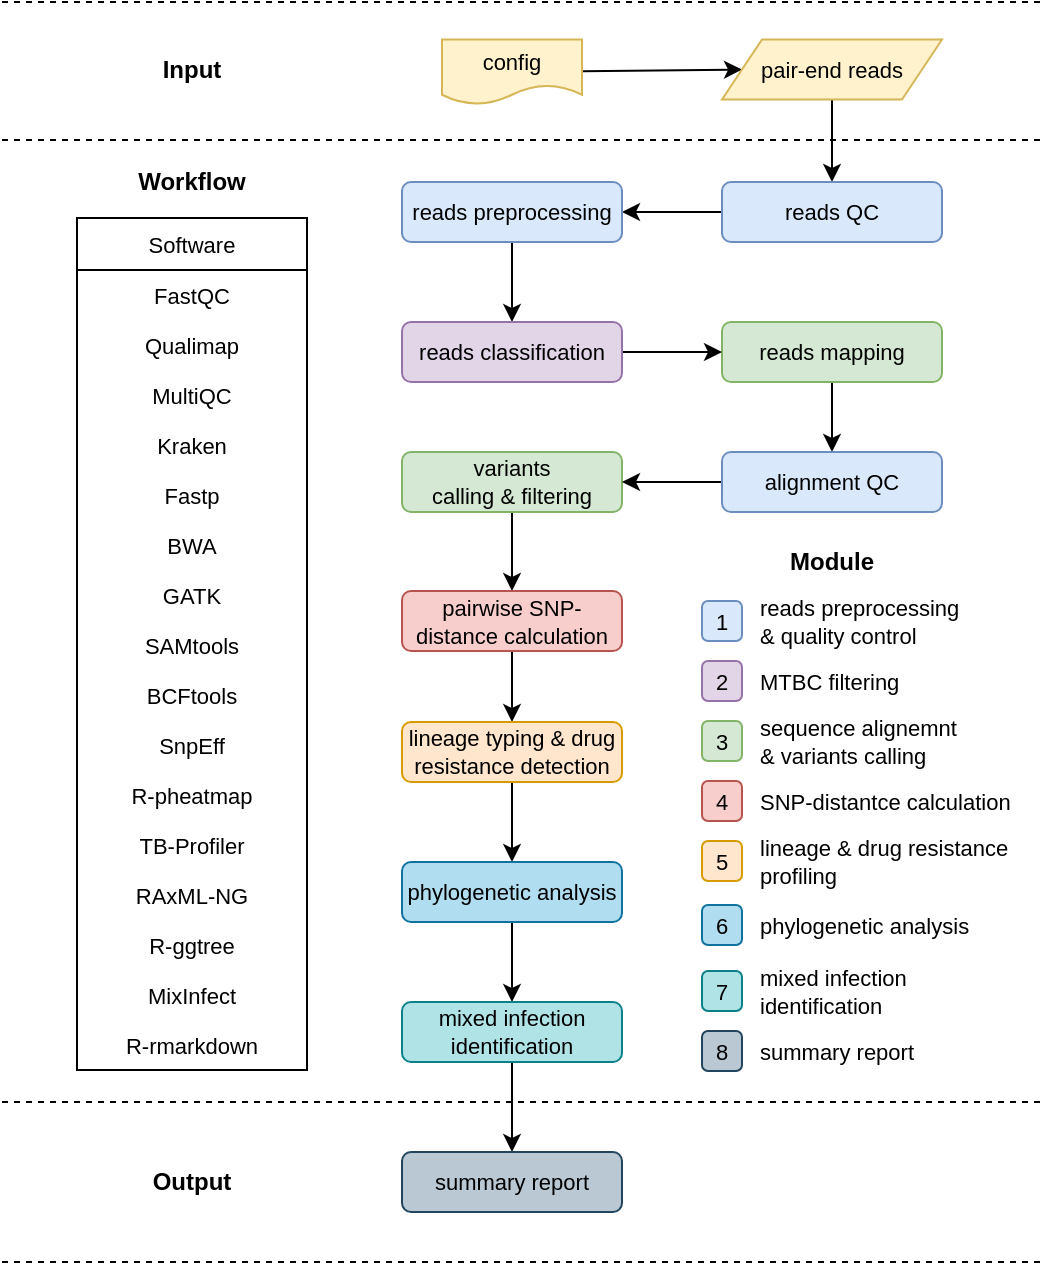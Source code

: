 <mxfile version="14.6.13" type="device"><diagram id="EAWruZUE_qWZ3CnmqtOu" name="Page-1"><mxGraphModel dx="1041" dy="609" grid="1" gridSize="10" guides="1" tooltips="1" connect="1" arrows="1" fold="1" page="1" pageScale="1" pageWidth="827" pageHeight="1169" background="#ffffff" math="0" shadow="0"><root><mxCell id="0"/><mxCell id="1" parent="0"/><mxCell id="13" style="edgeStyle=none;html=1;fontSize=11;comic=0;fontFamily=Arial;entryX=0;entryY=0.5;entryDx=0;entryDy=0;" parent="1" source="9" target="14" edge="1"><mxGeometry relative="1" as="geometry"><mxPoint x="370" y="85" as="targetPoint"/></mxGeometry></mxCell><mxCell id="9" value="&lt;font style=&quot;font-size: 11px;&quot;&gt;config&lt;/font&gt;" style="shape=document;whiteSpace=wrap;html=1;boundedLbl=1;fontSize=11;fillColor=#fff2cc;strokeColor=#d6b656;comic=0;fontFamily=Arial;" parent="1" vertex="1"><mxGeometry x="230" y="68.75" width="70" height="32.5" as="geometry"/></mxCell><mxCell id="62" style="edgeStyle=orthogonalEdgeStyle;html=1;strokeWidth=1;comic=0;fontSize=11;fontFamily=Arial;" parent="1" source="14" target="17" edge="1"><mxGeometry relative="1" as="geometry"/></mxCell><mxCell id="14" value="&lt;font style=&quot;font-size: 11px;&quot;&gt;pair-end reads&lt;/font&gt;" style="shape=parallelogram;perimeter=parallelogramPerimeter;whiteSpace=wrap;html=1;fixedSize=1;fontSize=11;fillColor=#fff2cc;strokeColor=#d6b656;comic=0;fontFamily=Arial;" parent="1" vertex="1"><mxGeometry x="370" y="68.75" width="110" height="30" as="geometry"/></mxCell><mxCell id="30" style="edgeStyle=none;html=1;comic=0;fontSize=11;fontFamily=Arial;" parent="1" source="17" edge="1"><mxGeometry relative="1" as="geometry"><mxPoint x="320" y="155" as="targetPoint"/></mxGeometry></mxCell><mxCell id="17" value="&lt;font style=&quot;font-size: 11px&quot;&gt;reads QC&lt;br style=&quot;font-size: 11px&quot;&gt;&lt;/font&gt;" style="rounded=1;whiteSpace=wrap;html=1;fontSize=11;fillColor=#dae8fc;strokeColor=#6c8ebf;comic=0;fontFamily=Arial;" parent="1" vertex="1"><mxGeometry x="370" y="140" width="110" height="30" as="geometry"/></mxCell><mxCell id="124" value="" style="edgeStyle=none;html=1;" parent="1" source="23" target="123" edge="1"><mxGeometry relative="1" as="geometry"/></mxCell><mxCell id="23" value="&lt;font style=&quot;font-size: 11px;&quot;&gt;reads mapping&lt;br style=&quot;font-size: 11px;&quot;&gt;&lt;/font&gt;" style="rounded=1;whiteSpace=wrap;html=1;fontSize=11;fillColor=#d5e8d4;strokeColor=#82b366;comic=0;fontFamily=Arial;" parent="1" vertex="1"><mxGeometry x="370" y="210" width="110" height="30" as="geometry"/></mxCell><mxCell id="35" value="" style="edgeStyle=none;html=1;comic=0;fontSize=11;fontFamily=Arial;" parent="1" source="25" target="27" edge="1"><mxGeometry relative="1" as="geometry"/></mxCell><mxCell id="25" value="&lt;font style=&quot;font-size: 11px&quot;&gt;variants &lt;br&gt;calling &amp;amp; filtering&lt;br style=&quot;font-size: 11px&quot;&gt;&lt;/font&gt;" style="rounded=1;whiteSpace=wrap;html=1;fontSize=11;fillColor=#d5e8d4;strokeColor=#82b366;comic=0;fontFamily=Arial;" parent="1" vertex="1"><mxGeometry x="210" y="275" width="110" height="30" as="geometry"/></mxCell><mxCell id="37" value="" style="edgeStyle=none;html=1;comic=0;fontSize=11;fontFamily=Arial;" parent="1" source="27" target="36" edge="1"><mxGeometry relative="1" as="geometry"/></mxCell><mxCell id="27" value="&lt;font style=&quot;font-size: 11px;&quot;&gt;pairwise SNP-distance calculation&lt;br style=&quot;font-size: 11px;&quot;&gt;&lt;/font&gt;" style="rounded=1;whiteSpace=wrap;html=1;fontSize=11;fillColor=#f8cecc;strokeColor=#b85450;comic=0;fontFamily=Arial;" parent="1" vertex="1"><mxGeometry x="210" y="344.5" width="110" height="30" as="geometry"/></mxCell><mxCell id="39" value="" style="edgeStyle=none;html=1;comic=0;fontSize=11;fontFamily=Arial;" parent="1" source="36" target="38" edge="1"><mxGeometry relative="1" as="geometry"/></mxCell><mxCell id="36" value="&lt;font style=&quot;font-size: 11px&quot;&gt;lineage typing &amp;amp; drug resistance detection&lt;br style=&quot;font-size: 11px&quot;&gt;&lt;/font&gt;" style="rounded=1;whiteSpace=wrap;html=1;fontSize=11;comic=0;fontFamily=Arial;strokeColor=#D79B00;fillColor=#FFE6CC;" parent="1" vertex="1"><mxGeometry x="210" y="410" width="110" height="30" as="geometry"/></mxCell><mxCell id="54" value="" style="edgeStyle=orthogonalEdgeStyle;html=1;comic=0;fontSize=11;fontFamily=Arial;" parent="1" source="38" target="50" edge="1"><mxGeometry relative="1" as="geometry"/></mxCell><mxCell id="38" value="&lt;font style=&quot;font-size: 11px&quot;&gt;phylogenetic analysis&lt;br style=&quot;font-size: 11px&quot;&gt;&lt;/font&gt;" style="rounded=1;whiteSpace=wrap;html=1;fontSize=11;fillColor=#b1ddf0;strokeColor=#10739e;comic=0;fontFamily=Arial;" parent="1" vertex="1"><mxGeometry x="210" y="480" width="110" height="30" as="geometry"/></mxCell><mxCell id="117" style="edgeStyle=orthogonalEdgeStyle;html=1;exitX=0.5;exitY=1;exitDx=0;exitDy=0;fontSize=11;fontColor=#000000;fontFamily=Arial;" parent="1" source="50" target="116" edge="1"><mxGeometry relative="1" as="geometry"/></mxCell><mxCell id="50" value="&lt;font style=&quot;font-size: 11px&quot;&gt;mixed infection identification&lt;br style=&quot;font-size: 11px&quot;&gt;&lt;/font&gt;" style="rounded=1;whiteSpace=wrap;html=1;fontSize=11;fillColor=#b0e3e6;strokeColor=#0e8088;comic=0;fontFamily=Arial;" parent="1" vertex="1"><mxGeometry x="210" y="550" width="110" height="30" as="geometry"/></mxCell><mxCell id="64" value="&lt;font style=&quot;font-size: 11px;&quot;&gt;1&lt;br style=&quot;font-size: 11px;&quot;&gt;&lt;/font&gt;" style="rounded=1;whiteSpace=wrap;html=1;fontSize=11;fillColor=#dae8fc;strokeColor=#6c8ebf;comic=0;fontFamily=Arial;" parent="1" vertex="1"><mxGeometry x="360" y="349.5" width="20" height="20" as="geometry"/></mxCell><mxCell id="66" value="&lt;font style=&quot;font-size: 11px;&quot;&gt;2&lt;br style=&quot;font-size: 11px;&quot;&gt;&lt;/font&gt;" style="rounded=1;whiteSpace=wrap;html=1;fontSize=11;fillColor=#e1d5e7;strokeColor=#9673a6;comic=0;fontFamily=Arial;" parent="1" vertex="1"><mxGeometry x="360" y="379.5" width="20" height="20" as="geometry"/></mxCell><mxCell id="67" value="reads preprocessing &lt;br&gt;&amp;amp; quality control" style="text;html=1;strokeColor=none;fillColor=none;align=left;verticalAlign=middle;whiteSpace=wrap;rounded=0;fontSize=11;fontFamily=Arial;" parent="1" vertex="1"><mxGeometry x="387" y="349.5" width="140" height="20" as="geometry"/></mxCell><mxCell id="68" value="&lt;font style=&quot;font-size: 11px;&quot;&gt;3&lt;br style=&quot;font-size: 11px;&quot;&gt;&lt;/font&gt;" style="rounded=1;whiteSpace=wrap;html=1;fontSize=11;fillColor=#d5e8d4;strokeColor=#82b366;comic=0;fontFamily=Arial;" parent="1" vertex="1"><mxGeometry x="360" y="409.5" width="20" height="20" as="geometry"/></mxCell><mxCell id="69" value="MTBC filtering" style="text;html=1;strokeColor=none;fillColor=none;align=left;verticalAlign=middle;whiteSpace=wrap;rounded=0;fontSize=11;fontFamily=Arial;" parent="1" vertex="1"><mxGeometry x="387" y="379.5" width="140" height="20" as="geometry"/></mxCell><mxCell id="71" value="&lt;font style=&quot;font-size: 11px;&quot;&gt;4&lt;br style=&quot;font-size: 11px;&quot;&gt;&lt;/font&gt;" style="rounded=1;whiteSpace=wrap;html=1;fontSize=11;fillColor=#f8cecc;strokeColor=#b85450;comic=0;fontFamily=Arial;" parent="1" vertex="1"><mxGeometry x="360" y="439.5" width="20" height="20" as="geometry"/></mxCell><mxCell id="72" value="SNP-distantce calculation" style="text;html=1;strokeColor=none;fillColor=none;align=left;verticalAlign=middle;whiteSpace=wrap;rounded=0;fontSize=11;fontFamily=Arial;" parent="1" vertex="1"><mxGeometry x="387" y="439.5" width="133" height="20" as="geometry"/></mxCell><mxCell id="73" value="&lt;font style=&quot;font-size: 11px;&quot;&gt;5&lt;br style=&quot;font-size: 11px;&quot;&gt;&lt;/font&gt;" style="rounded=1;whiteSpace=wrap;html=1;fontSize=11;fillColor=#ffe6cc;strokeColor=#d79b00;comic=0;fontFamily=Arial;" parent="1" vertex="1"><mxGeometry x="360" y="469.5" width="20" height="20" as="geometry"/></mxCell><mxCell id="74" value="lineage &amp;amp; drug resistance profiling" style="text;html=1;strokeColor=none;fillColor=none;align=left;verticalAlign=middle;whiteSpace=wrap;rounded=0;fontSize=11;fontFamily=Arial;" parent="1" vertex="1"><mxGeometry x="387" y="469.5" width="133" height="20" as="geometry"/></mxCell><mxCell id="75" value="sequence alignemnt &lt;br&gt;&amp;amp; variants calling" style="text;html=1;strokeColor=none;fillColor=none;align=left;verticalAlign=middle;whiteSpace=wrap;rounded=0;fontSize=11;fontFamily=Arial;" parent="1" vertex="1"><mxGeometry x="387" y="409.5" width="140" height="20" as="geometry"/></mxCell><mxCell id="83" value="" style="endArrow=none;dashed=1;html=1;edgeStyle=orthogonalEdgeStyle;fontSize=11;fontFamily=Arial;" parent="1" edge="1"><mxGeometry width="50" height="50" relative="1" as="geometry"><mxPoint x="10" y="119" as="sourcePoint"/><mxPoint x="530" y="119" as="targetPoint"/></mxGeometry></mxCell><mxCell id="84" value="" style="endArrow=none;dashed=1;html=1;fontSize=11;fontFamily=Arial;" parent="1" edge="1"><mxGeometry width="50" height="50" relative="1" as="geometry"><mxPoint x="10" y="50" as="sourcePoint"/><mxPoint x="530" y="50" as="targetPoint"/></mxGeometry></mxCell><mxCell id="89" value="&lt;b&gt;&lt;font style=&quot;font-size: 12px&quot;&gt;Input&lt;/font&gt;&lt;/b&gt;" style="text;html=1;strokeColor=none;fillColor=none;align=center;verticalAlign=middle;whiteSpace=wrap;rounded=0;flipV=0;rotation=0;fontSize=11;fontFamily=Arial;" parent="1" vertex="1"><mxGeometry x="85" y="73.75" width="40" height="20" as="geometry"/></mxCell><mxCell id="90" value="&lt;b&gt;&lt;font style=&quot;font-size: 12px&quot;&gt;Workflow&lt;/font&gt;&lt;/b&gt;" style="text;html=1;strokeColor=none;fillColor=none;align=center;verticalAlign=middle;whiteSpace=wrap;rounded=0;flipV=0;rotation=0;fontSize=11;fontFamily=Arial;" parent="1" vertex="1"><mxGeometry x="60" y="130" width="90" height="20" as="geometry"/></mxCell><mxCell id="91" value="Software" style="swimlane;fontStyle=0;childLayout=stackLayout;horizontal=1;startSize=26;horizontalStack=0;resizeParent=1;resizeParentMax=0;resizeLast=0;collapsible=1;marginBottom=0;fontSize=11;align=center;swimlaneFillColor=none;fontFamily=Arial;spacing=2;" parent="1" vertex="1"><mxGeometry x="47.5" y="158" width="115" height="426" as="geometry"><mxRectangle x="45" y="158" width="80" height="26" as="alternateBounds"/></mxGeometry></mxCell><mxCell id="92" value="FastQC" style="text;strokeColor=none;fillColor=none;align=center;verticalAlign=top;spacingLeft=4;spacingRight=4;overflow=hidden;rotatable=0;points=[[0,0.5],[1,0.5]];portConstraint=eastwest;fontSize=11;fontFamily=Arial;spacing=2;" parent="91" vertex="1"><mxGeometry y="26" width="115" height="25" as="geometry"/></mxCell><mxCell id="93" value="Qualimap" style="text;strokeColor=none;fillColor=none;align=center;verticalAlign=top;spacingLeft=4;spacingRight=4;overflow=hidden;rotatable=0;points=[[0,0.5],[1,0.5]];portConstraint=eastwest;fontSize=11;fontFamily=Arial;spacing=2;" parent="91" vertex="1"><mxGeometry y="51" width="115" height="25" as="geometry"/></mxCell><mxCell id="94" value="MultiQC" style="text;strokeColor=none;fillColor=none;align=center;verticalAlign=top;spacingLeft=4;spacingRight=4;overflow=hidden;rotatable=0;points=[[0,0.5],[1,0.5]];portConstraint=eastwest;fontSize=11;fontFamily=Arial;spacing=2;" parent="91" vertex="1"><mxGeometry y="76" width="115" height="25" as="geometry"/></mxCell><mxCell id="97" value="Kraken" style="text;strokeColor=none;fillColor=none;align=center;verticalAlign=top;spacingLeft=4;spacingRight=4;overflow=hidden;rotatable=0;points=[[0,0.5],[1,0.5]];portConstraint=eastwest;fontSize=11;fontFamily=Arial;spacing=2;" parent="91" vertex="1"><mxGeometry y="101" width="115" height="25" as="geometry"/></mxCell><mxCell id="98" value="Fastp" style="text;strokeColor=none;fillColor=none;align=center;verticalAlign=top;spacingLeft=4;spacingRight=4;overflow=hidden;rotatable=0;points=[[0,0.5],[1,0.5]];portConstraint=eastwest;fontSize=11;fontFamily=Arial;spacing=2;" parent="91" vertex="1"><mxGeometry y="126" width="115" height="25" as="geometry"/></mxCell><mxCell id="99" value="BWA" style="text;strokeColor=none;fillColor=none;align=center;verticalAlign=top;spacingLeft=4;spacingRight=4;overflow=hidden;rotatable=0;points=[[0,0.5],[1,0.5]];portConstraint=eastwest;fontSize=11;fontFamily=Arial;spacing=2;" parent="91" vertex="1"><mxGeometry y="151" width="115" height="25" as="geometry"/></mxCell><mxCell id="102" value="GATK" style="text;strokeColor=none;fillColor=none;align=center;verticalAlign=top;spacingLeft=4;spacingRight=4;overflow=hidden;rotatable=0;points=[[0,0.5],[1,0.5]];portConstraint=eastwest;fontSize=11;fontFamily=Arial;spacing=2;" parent="91" vertex="1"><mxGeometry y="176" width="115" height="25" as="geometry"/></mxCell><mxCell id="112" value="SAMtools" style="text;strokeColor=none;fillColor=none;align=center;verticalAlign=top;spacingLeft=4;spacingRight=4;overflow=hidden;rotatable=0;points=[[0,0.5],[1,0.5]];portConstraint=eastwest;fontSize=11;fontFamily=Arial;spacing=2;" parent="91" vertex="1"><mxGeometry y="201" width="115" height="25" as="geometry"/></mxCell><mxCell id="113" value="BCFtools" style="text;strokeColor=none;fillColor=none;align=center;verticalAlign=top;spacingLeft=4;spacingRight=4;overflow=hidden;rotatable=0;points=[[0,0.5],[1,0.5]];portConstraint=eastwest;fontSize=11;fontFamily=Arial;spacing=2;" parent="91" vertex="1"><mxGeometry y="226" width="115" height="25" as="geometry"/></mxCell><mxCell id="114" value="SnpEff" style="text;strokeColor=none;fillColor=none;align=center;verticalAlign=top;spacingLeft=4;spacingRight=4;overflow=hidden;rotatable=0;points=[[0,0.5],[1,0.5]];portConstraint=eastwest;fontSize=11;fontFamily=Arial;spacing=2;" parent="91" vertex="1"><mxGeometry y="251" width="115" height="25" as="geometry"/></mxCell><mxCell id="128" value="R-pheatmap" style="text;strokeColor=none;fillColor=none;align=center;verticalAlign=top;spacingLeft=4;spacingRight=4;overflow=hidden;rotatable=0;points=[[0,0.5],[1,0.5]];portConstraint=eastwest;fontSize=11;fontFamily=Arial;spacing=2;" parent="91" vertex="1"><mxGeometry y="276" width="115" height="25" as="geometry"/></mxCell><mxCell id="131" value="TB-Profiler" style="text;strokeColor=none;fillColor=none;align=center;verticalAlign=top;spacingLeft=4;spacingRight=4;overflow=hidden;rotatable=0;points=[[0,0.5],[1,0.5]];portConstraint=eastwest;fontSize=11;fontFamily=Arial;spacing=2;" parent="91" vertex="1"><mxGeometry y="301" width="115" height="25" as="geometry"/></mxCell><mxCell id="wVopvDQ9ZLybfmbDuPGE-154" value="RAxML-NG" style="text;strokeColor=none;fillColor=none;align=center;verticalAlign=top;spacingLeft=4;spacingRight=4;overflow=hidden;rotatable=0;points=[[0,0.5],[1,0.5]];portConstraint=eastwest;fontSize=11;fontFamily=Arial;spacing=2;" vertex="1" parent="91"><mxGeometry y="326" width="115" height="25" as="geometry"/></mxCell><mxCell id="wVopvDQ9ZLybfmbDuPGE-153" value="R-ggtree&#10;&#10;ggtree&#10;ggtree" style="text;strokeColor=none;fillColor=none;align=center;verticalAlign=top;spacingLeft=4;spacingRight=4;overflow=hidden;rotatable=0;points=[[0,0.5],[1,0.5]];portConstraint=eastwest;fontSize=11;fontFamily=Arial;spacing=2;" vertex="1" parent="91"><mxGeometry y="351" width="115" height="25" as="geometry"/></mxCell><mxCell id="wVopvDQ9ZLybfmbDuPGE-155" value="MixInfect" style="text;strokeColor=none;fillColor=none;align=center;verticalAlign=top;spacingLeft=4;spacingRight=4;overflow=hidden;rotatable=0;points=[[0,0.5],[1,0.5]];portConstraint=eastwest;fontSize=11;fontFamily=Arial;spacing=2;" vertex="1" parent="91"><mxGeometry y="376" width="115" height="25" as="geometry"/></mxCell><mxCell id="wVopvDQ9ZLybfmbDuPGE-156" value="R-rmarkdown" style="text;strokeColor=none;fillColor=none;align=center;verticalAlign=top;spacingLeft=4;spacingRight=4;overflow=hidden;rotatable=0;points=[[0,0.5],[1,0.5]];portConstraint=eastwest;fontSize=11;fontFamily=Arial;spacing=2;" vertex="1" parent="91"><mxGeometry y="401" width="115" height="25" as="geometry"/></mxCell><mxCell id="116" value="&lt;font style=&quot;font-size: 11px&quot;&gt;summary report&lt;br style=&quot;font-size: 11px&quot;&gt;&lt;/font&gt;" style="rounded=1;whiteSpace=wrap;html=1;fontSize=11;fillColor=#bac8d3;strokeColor=#23445d;comic=0;fontFamily=Arial;" parent="1" vertex="1"><mxGeometry x="210" y="625" width="110" height="30" as="geometry"/></mxCell><mxCell id="118" value="" style="endArrow=none;dashed=1;html=1;fontSize=11;fontFamily=Arial;" parent="1" edge="1"><mxGeometry width="50" height="50" relative="1" as="geometry"><mxPoint x="10" y="680" as="sourcePoint"/><mxPoint x="530" y="680" as="targetPoint"/></mxGeometry></mxCell><mxCell id="119" value="&lt;b&gt;&lt;font style=&quot;font-size: 12px&quot;&gt;Output&lt;/font&gt;&lt;/b&gt;" style="text;html=1;strokeColor=none;fillColor=none;align=center;verticalAlign=middle;whiteSpace=wrap;rounded=0;flipV=0;rotation=0;fontSize=11;fontFamily=Arial;" parent="1" vertex="1"><mxGeometry x="60" y="630" width="90" height="20" as="geometry"/></mxCell><mxCell id="120" value="phylogenetic analysis" style="text;html=1;strokeColor=none;fillColor=none;align=left;verticalAlign=middle;whiteSpace=wrap;rounded=0;fontSize=11;fontFamily=Arial;" parent="1" vertex="1"><mxGeometry x="387" y="501.5" width="140" height="20" as="geometry"/></mxCell><mxCell id="121" value="&lt;font style=&quot;font-size: 11px;&quot;&gt;6&lt;br style=&quot;font-size: 11px;&quot;&gt;&lt;/font&gt;" style="rounded=1;whiteSpace=wrap;html=1;fontSize=11;fillColor=#b1ddf0;strokeColor=#10739e;comic=0;fontFamily=Arial;" parent="1" vertex="1"><mxGeometry x="360" y="501.5" width="20" height="20" as="geometry"/></mxCell><mxCell id="122" value="&lt;font style=&quot;font-size: 12px&quot;&gt;Module&lt;/font&gt;" style="text;html=1;strokeColor=none;fillColor=none;align=center;verticalAlign=middle;whiteSpace=wrap;rounded=0;fontSize=11;fontColor=#000000;fontStyle=1;fontFamily=Arial;" parent="1" vertex="1"><mxGeometry x="395" y="320" width="60" height="20" as="geometry"/></mxCell><mxCell id="126" style="edgeStyle=none;html=1;exitX=0;exitY=0.5;exitDx=0;exitDy=0;entryX=1;entryY=0.5;entryDx=0;entryDy=0;" parent="1" source="123" target="25" edge="1"><mxGeometry relative="1" as="geometry"/></mxCell><mxCell id="123" value="&lt;font style=&quot;font-size: 11px&quot;&gt;alignment QC&lt;br style=&quot;font-size: 11px&quot;&gt;&lt;/font&gt;" style="rounded=1;whiteSpace=wrap;html=1;fontSize=11;fillColor=#dae8fc;strokeColor=#6c8ebf;comic=0;fontFamily=Arial;" parent="1" vertex="1"><mxGeometry x="370" y="275" width="110" height="30" as="geometry"/></mxCell><mxCell id="wVopvDQ9ZLybfmbDuPGE-148" style="edgeStyle=orthogonalEdgeStyle;rounded=0;orthogonalLoop=1;jettySize=auto;html=1;entryX=0.5;entryY=0;entryDx=0;entryDy=0;" edge="1" parent="1" source="wVopvDQ9ZLybfmbDuPGE-139" target="wVopvDQ9ZLybfmbDuPGE-140"><mxGeometry relative="1" as="geometry"/></mxCell><mxCell id="wVopvDQ9ZLybfmbDuPGE-139" value="&lt;font style=&quot;font-size: 11px&quot;&gt;reads preprocessing&lt;br style=&quot;font-size: 11px&quot;&gt;&lt;/font&gt;" style="rounded=1;whiteSpace=wrap;html=1;fontSize=11;glass=0;shadow=0;sketch=0;comic=0;fontFamily=Arial;strokeColor=#6C8EBF;fillColor=#DAE8FC;" vertex="1" parent="1"><mxGeometry x="210" y="140" width="110" height="30" as="geometry"/></mxCell><mxCell id="wVopvDQ9ZLybfmbDuPGE-149" style="edgeStyle=orthogonalEdgeStyle;rounded=0;orthogonalLoop=1;jettySize=auto;html=1;entryX=0;entryY=0.5;entryDx=0;entryDy=0;" edge="1" parent="1" source="wVopvDQ9ZLybfmbDuPGE-140" target="23"><mxGeometry relative="1" as="geometry"/></mxCell><mxCell id="wVopvDQ9ZLybfmbDuPGE-140" value="&lt;font style=&quot;font-size: 11px;&quot;&gt;reads classification&lt;br style=&quot;font-size: 11px;&quot;&gt;&lt;/font&gt;" style="rounded=1;whiteSpace=wrap;html=1;fontSize=11;fillColor=#e1d5e7;strokeColor=#9673a6;comic=0;fontFamily=Arial;" vertex="1" parent="1"><mxGeometry x="210" y="210" width="110" height="30" as="geometry"/></mxCell><mxCell id="wVopvDQ9ZLybfmbDuPGE-141" value="&lt;font style=&quot;font-size: 11px&quot;&gt;7&lt;br style=&quot;font-size: 11px&quot;&gt;&lt;/font&gt;" style="rounded=1;whiteSpace=wrap;html=1;fontSize=11;fillColor=#b0e3e6;strokeColor=#0e8088;comic=0;fontFamily=Arial;" vertex="1" parent="1"><mxGeometry x="360" y="534.5" width="20" height="20" as="geometry"/></mxCell><mxCell id="wVopvDQ9ZLybfmbDuPGE-144" value="&lt;span style=&quot;text-align: center&quot;&gt;mixed infection identification&lt;/span&gt;" style="text;html=1;strokeColor=none;fillColor=none;align=left;verticalAlign=middle;whiteSpace=wrap;rounded=0;fontSize=11;fontFamily=Arial;" vertex="1" parent="1"><mxGeometry x="387" y="534.5" width="123" height="20" as="geometry"/></mxCell><mxCell id="wVopvDQ9ZLybfmbDuPGE-145" value="&lt;font style=&quot;font-size: 11px&quot;&gt;8&lt;br style=&quot;font-size: 11px&quot;&gt;&lt;/font&gt;" style="rounded=1;whiteSpace=wrap;html=1;fontSize=11;fillColor=#bac8d3;strokeColor=#23445d;comic=0;fontFamily=Arial;" vertex="1" parent="1"><mxGeometry x="360" y="564.5" width="20" height="20" as="geometry"/></mxCell><mxCell id="wVopvDQ9ZLybfmbDuPGE-147" value="&lt;span style=&quot;text-align: center&quot;&gt;summary report&lt;/span&gt;" style="text;html=1;strokeColor=none;fillColor=none;align=left;verticalAlign=middle;whiteSpace=wrap;rounded=0;fontSize=11;fontFamily=Arial;" vertex="1" parent="1"><mxGeometry x="387" y="564.5" width="123" height="20" as="geometry"/></mxCell><mxCell id="wVopvDQ9ZLybfmbDuPGE-151" value="" style="endArrow=none;dashed=1;html=1;fontSize=11;fontFamily=Arial;" edge="1" parent="1"><mxGeometry width="50" height="50" relative="1" as="geometry"><mxPoint x="10.0" y="600" as="sourcePoint"/><mxPoint x="530" y="600" as="targetPoint"/></mxGeometry></mxCell></root></mxGraphModel></diagram></mxfile>